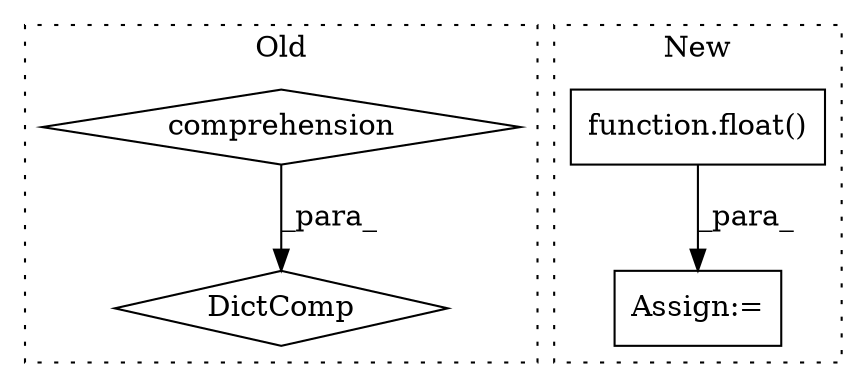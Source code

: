 digraph G {
subgraph cluster0 {
1 [label="DictComp" a="84" s="11701" l="53" shape="diamond"];
3 [label="comprehension" a="45" s="11734" l="3" shape="diamond"];
label = "Old";
style="dotted";
}
subgraph cluster1 {
2 [label="function.float()" a="75" s="11541,11579" l="6,1" shape="box"];
4 [label="Assign:=" a="68" s="11538" l="3" shape="box"];
label = "New";
style="dotted";
}
2 -> 4 [label="_para_"];
3 -> 1 [label="_para_"];
}